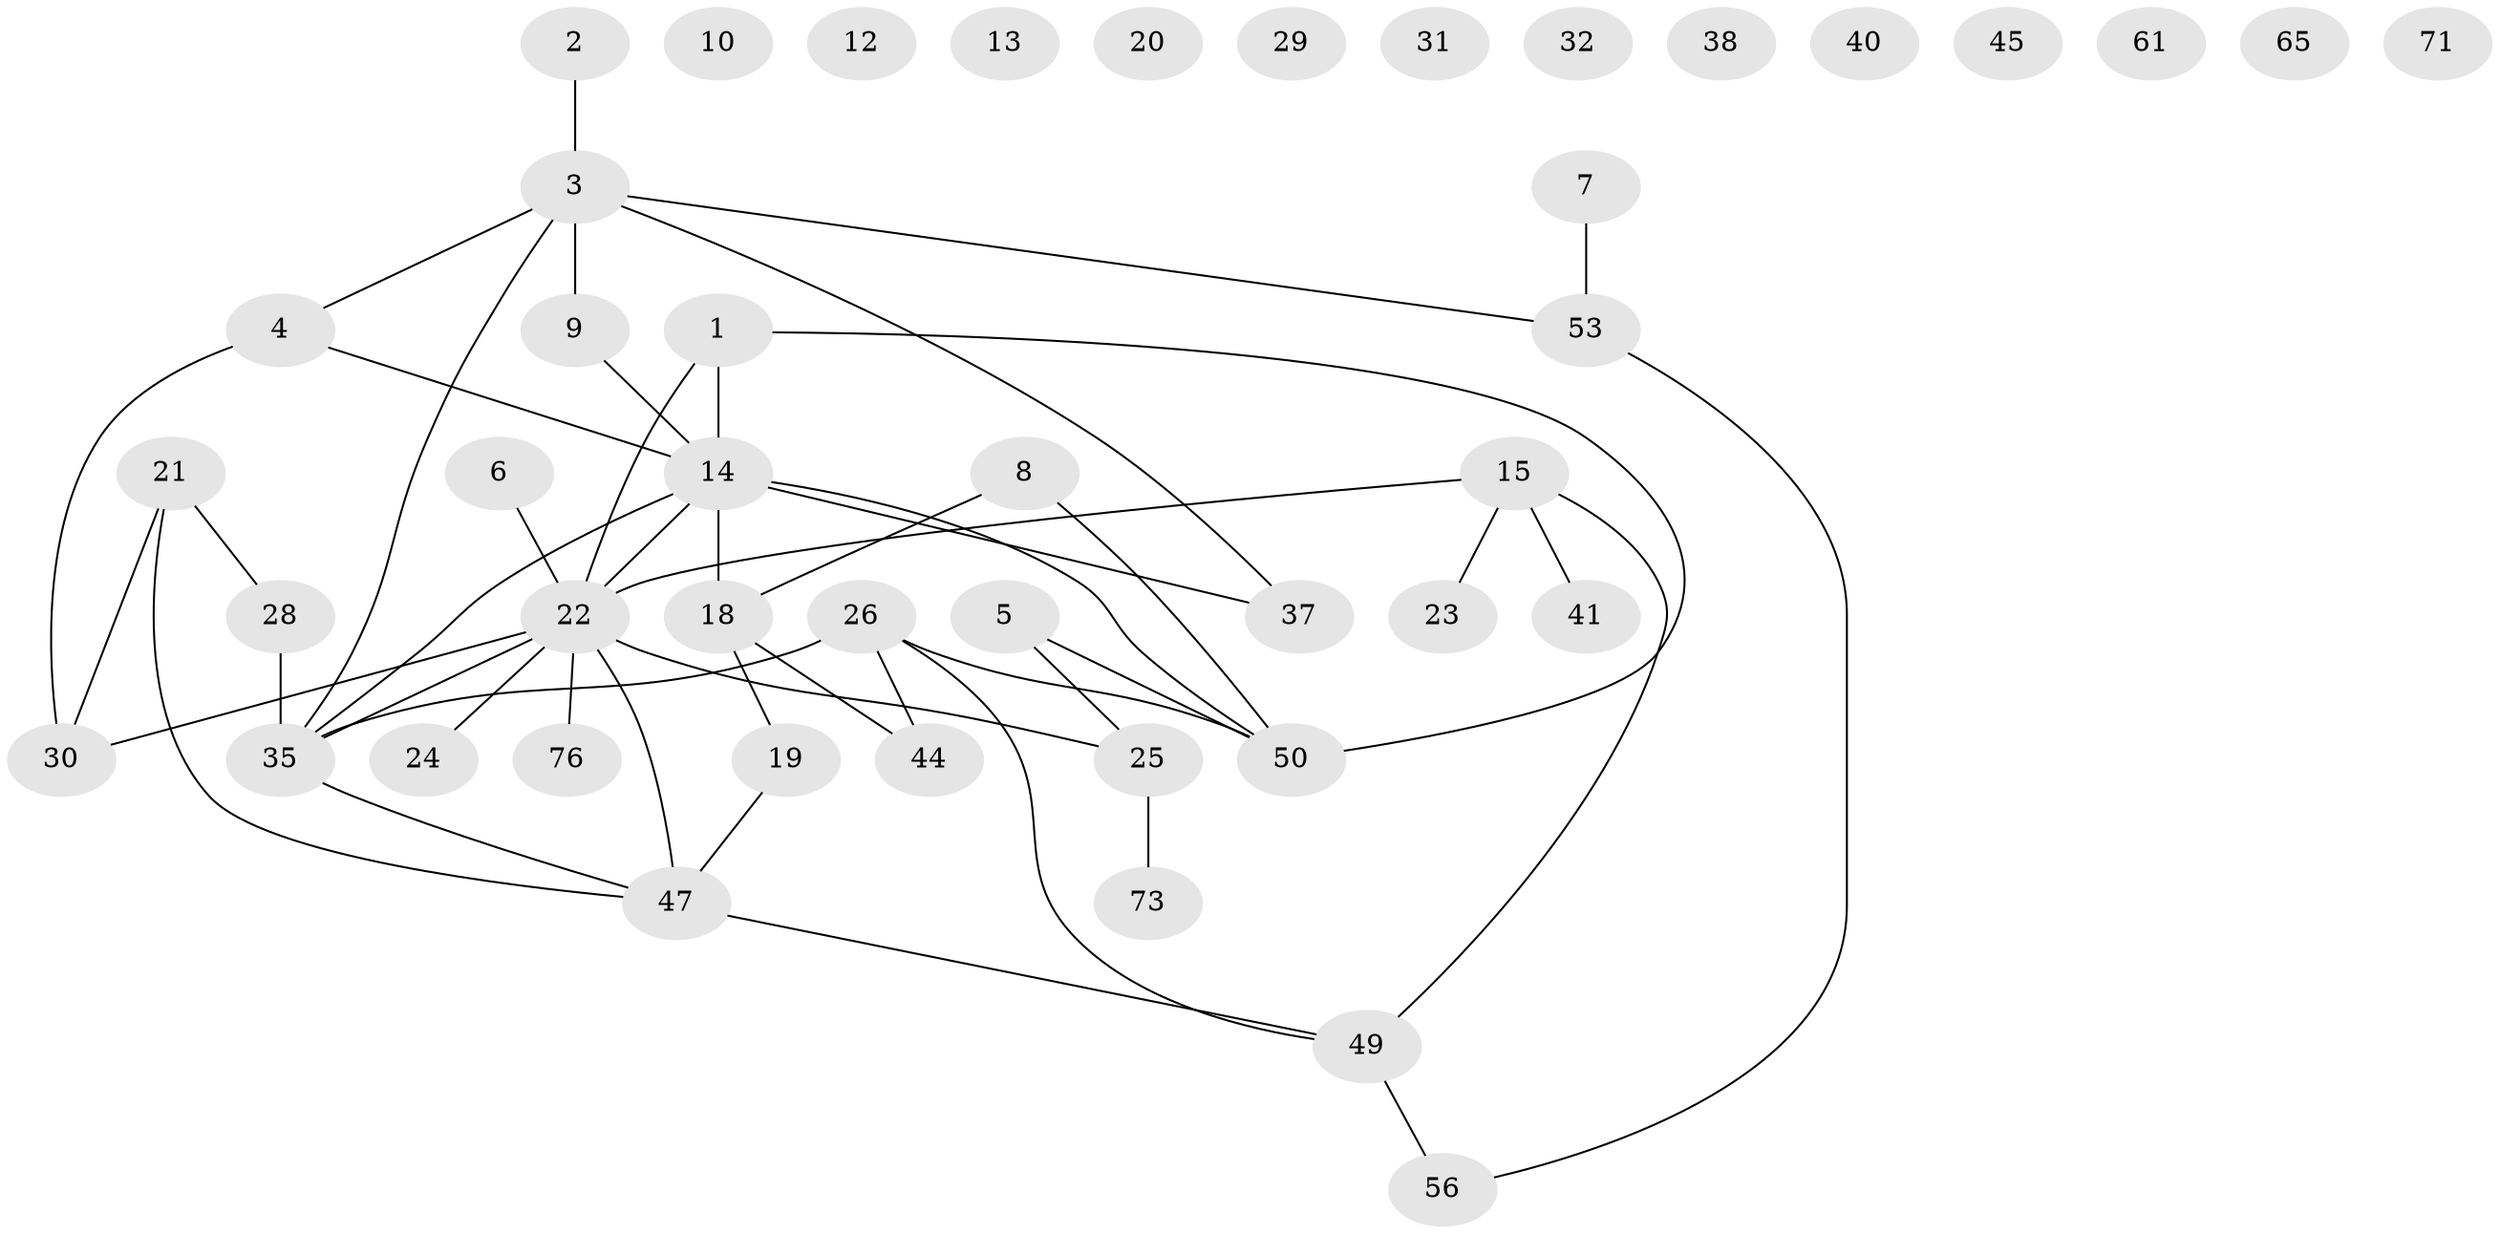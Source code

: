 // original degree distribution, {2: 0.2894736842105263, 1: 0.15789473684210525, 4: 0.14473684210526316, 3: 0.17105263157894737, 0: 0.17105263157894737, 5: 0.05263157894736842, 7: 0.013157894736842105}
// Generated by graph-tools (version 1.1) at 2025/16/03/04/25 18:16:27]
// undirected, 45 vertices, 49 edges
graph export_dot {
graph [start="1"]
  node [color=gray90,style=filled];
  1 [super="+17+11"];
  2 [super="+69"];
  3 [super="+48"];
  4 [super="+27"];
  5;
  6;
  7 [super="+33"];
  8;
  9 [super="+43+75"];
  10;
  12;
  13;
  14 [super="+16+55+39"];
  15 [super="+34"];
  18 [super="+52+59"];
  19;
  20;
  21;
  22 [super="+63"];
  23;
  24 [super="+46"];
  25 [super="+42+62"];
  26 [super="+58"];
  28;
  29;
  30;
  31;
  32;
  35 [super="+36"];
  37;
  38;
  40;
  41;
  44;
  45;
  47 [super="+66"];
  49;
  50 [super="+51"];
  53 [super="+54"];
  56 [super="+57"];
  61;
  65;
  71;
  73;
  76;
  1 -- 50;
  1 -- 22 [weight=2];
  1 -- 14;
  2 -- 3;
  3 -- 35;
  3 -- 37;
  3 -- 9;
  3 -- 4;
  3 -- 53;
  4 -- 14 [weight=2];
  4 -- 30;
  5 -- 50;
  5 -- 25;
  6 -- 22;
  7 -- 53;
  8 -- 18;
  8 -- 50;
  9 -- 14;
  14 -- 37;
  14 -- 35;
  14 -- 50;
  14 -- 18;
  14 -- 22;
  15 -- 22;
  15 -- 41;
  15 -- 23;
  15 -- 49;
  18 -- 19;
  18 -- 44;
  19 -- 47;
  21 -- 28;
  21 -- 30;
  21 -- 47;
  22 -- 35 [weight=2];
  22 -- 76;
  22 -- 47;
  22 -- 24;
  22 -- 30;
  22 -- 25;
  25 -- 73;
  26 -- 44;
  26 -- 49;
  26 -- 35;
  26 -- 50;
  28 -- 35;
  35 -- 47;
  47 -- 49;
  49 -- 56;
  53 -- 56;
}
